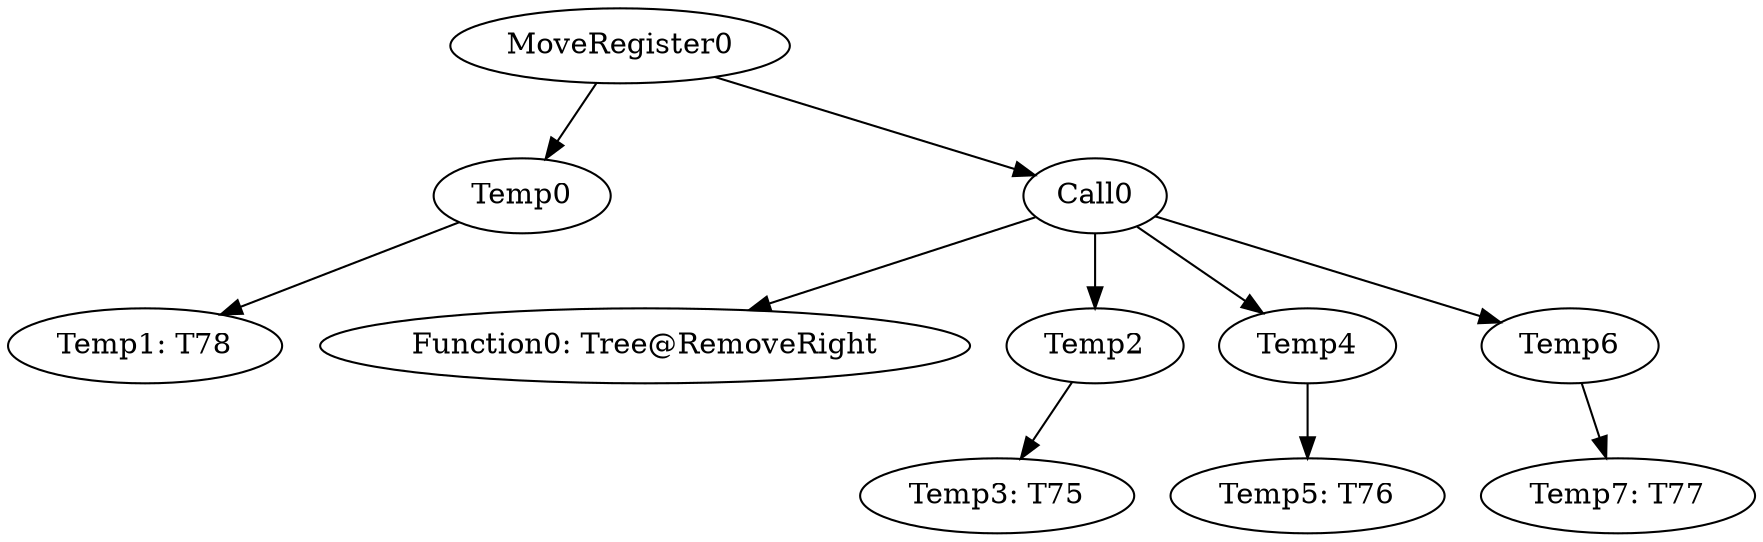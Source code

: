 digraph {
	ordering = out;
	Temp6 -> "Temp7: T77";
	Temp0 -> "Temp1: T78";
	Temp2 -> "Temp3: T75";
	MoveRegister0 -> Temp0;
	MoveRegister0 -> Call0;
	Temp4 -> "Temp5: T76";
	Call0 -> "Function0: Tree@RemoveRight";
	Call0 -> Temp2;
	Call0 -> Temp4;
	Call0 -> Temp6;
}

